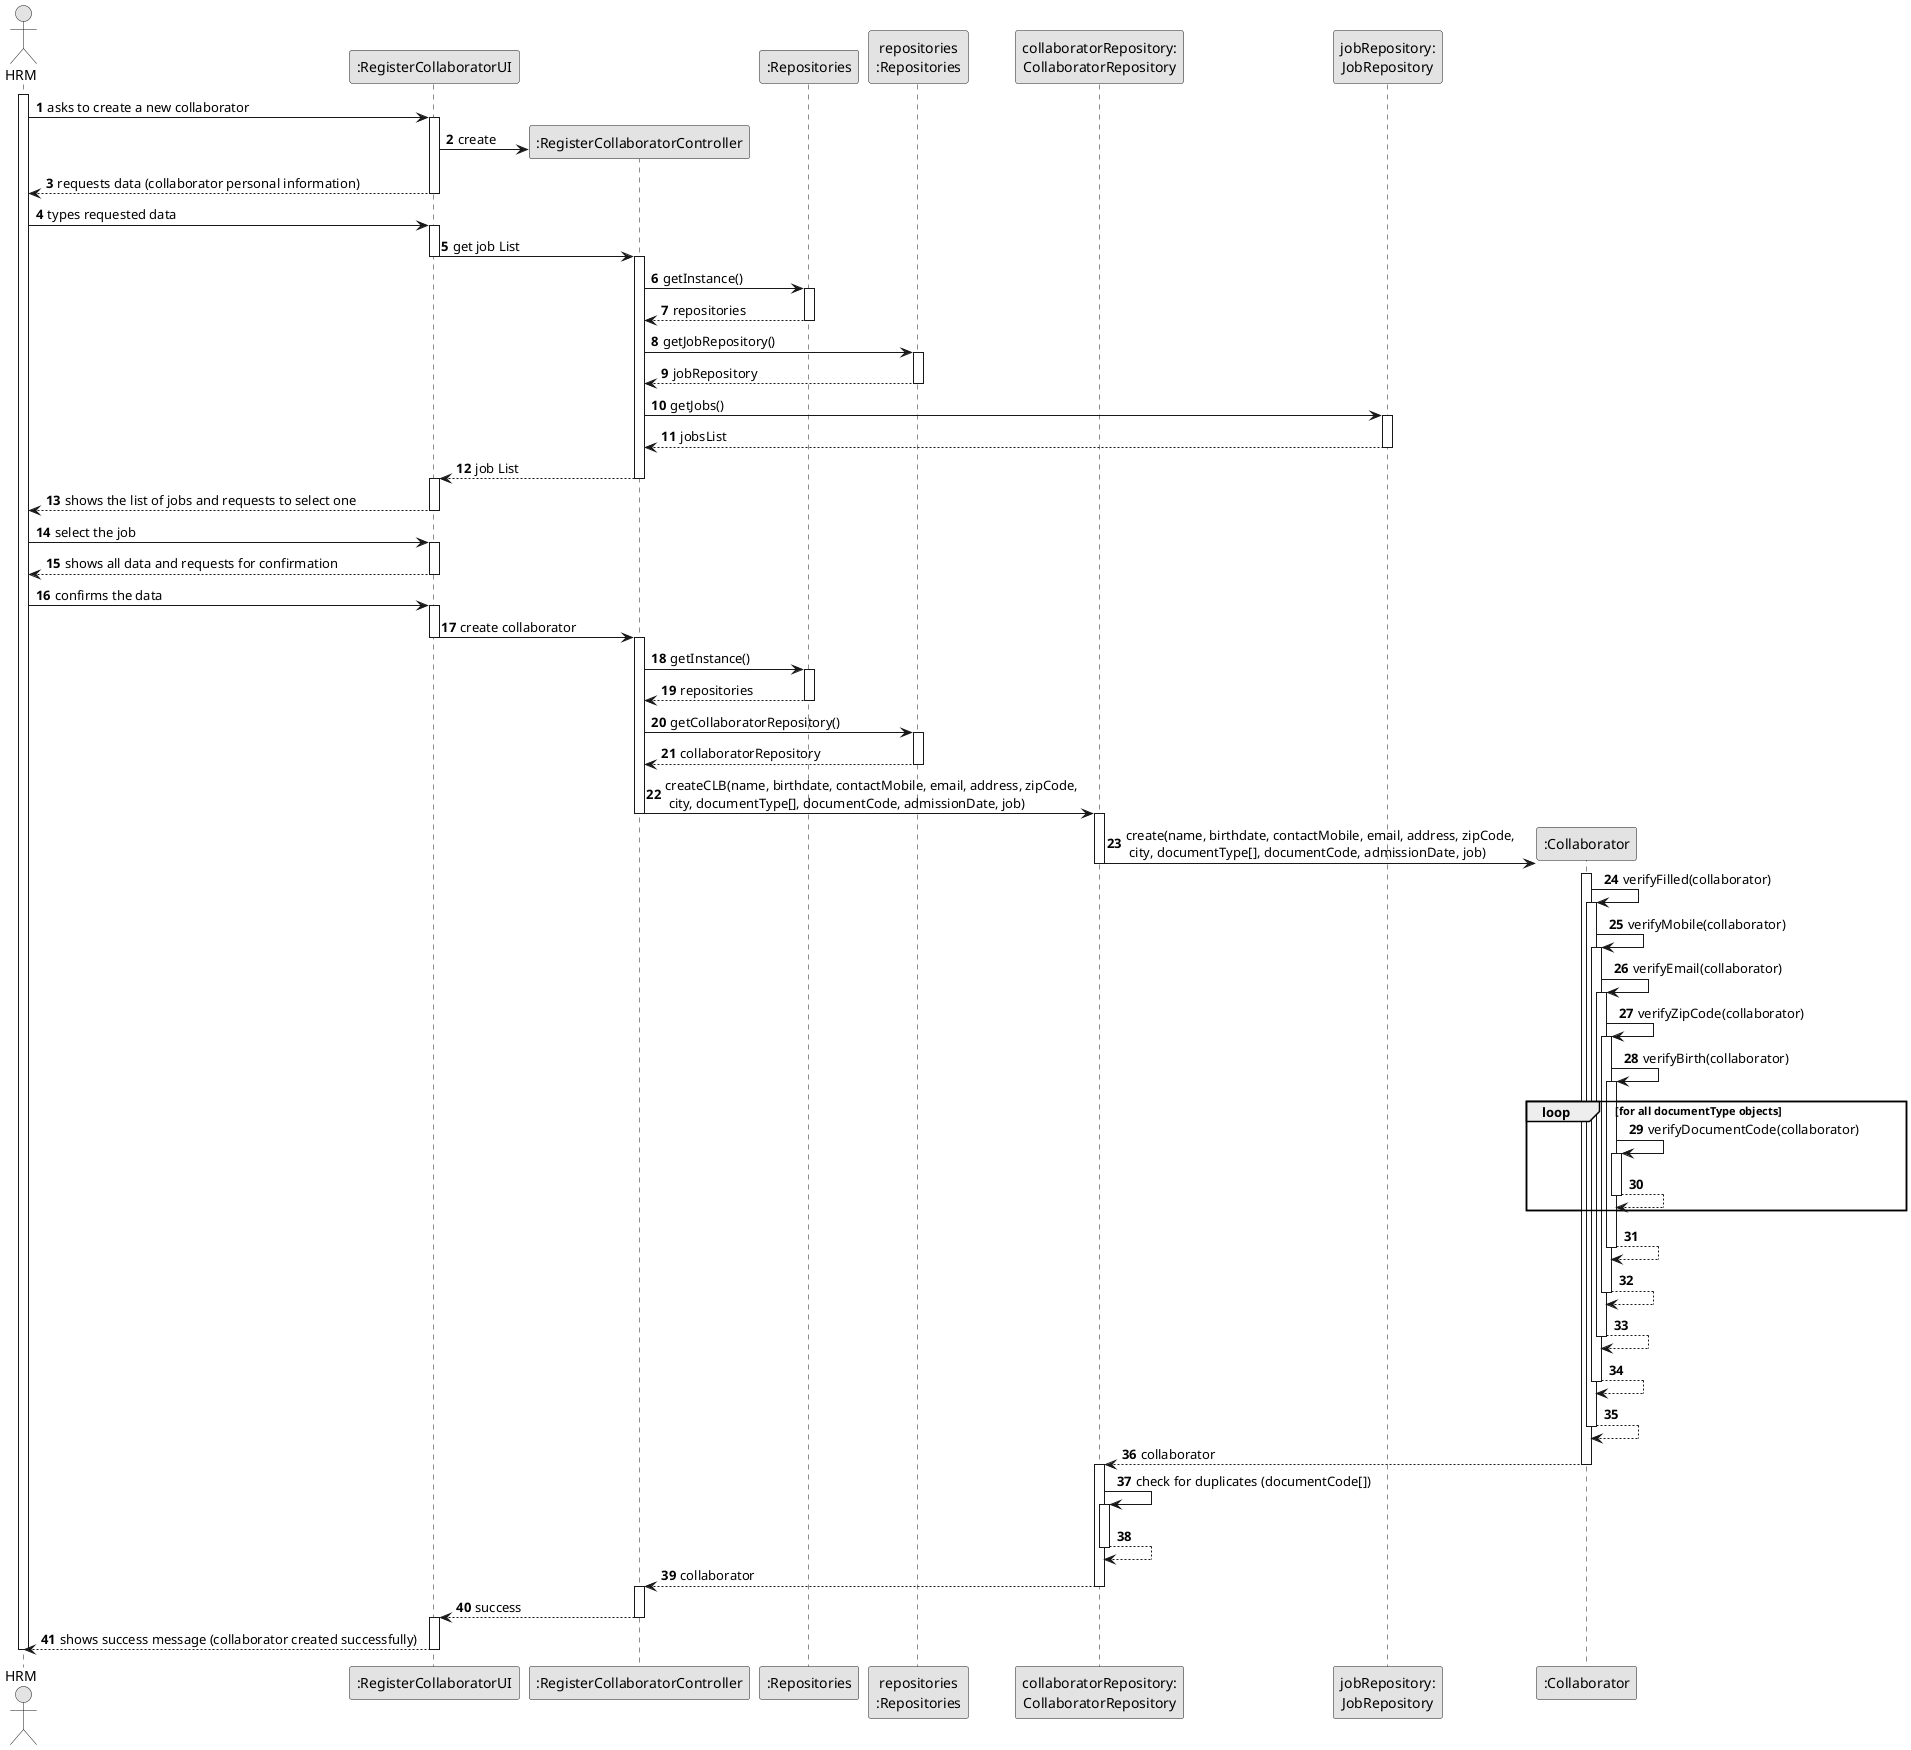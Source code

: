@startuml
skinparam monochrome true
skinparam packageStyle rectangle
skinparam shadowing false

autonumber

actor "HRM" as HRM
participant ":RegisterCollaboratorUI" as UI
participant ":RegisterCollaboratorController" as CTRL
participant ":Repositories" as GlobRepo
participant "repositories\n:Repositories" as PLAT
participant "collaboratorRepository:\nCollaboratorRepository" as CLBREP
participant "jobRepository:\nJobRepository" as jobRepository
participant ":Collaborator" as CLB


activate HRM

HRM -> UI : asks to create a new collaborator
activate UI

UI -> CTRL** : create

UI --> HRM : requests data (collaborator personal information)
deactivate UI

HRM -> UI : types requested data
activate UI

UI -> CTRL: get job List
deactivate UI

activate CTRL
CTRL -> GlobRepo : getInstance()
activate GlobRepo
GlobRepo --> CTRL : repositories
deactivate GlobRepo
CTRL -> PLAT : getJobRepository()
activate PLAT
PLAT -->  CTRL: jobRepository
deactivate PLAT
CTRL -> jobRepository : getJobs()
activate jobRepository
jobRepository --> CTRL : jobsList
deactivate jobRepository
CTRL -->UI : job List
deactivate CTRL
activate UI

UI --> HRM : shows the list of jobs and requests to select one
deactivate UI


HRM -> UI : select the job
activate UI

UI --> HRM: shows all data and requests for confirmation
deactivate UI

HRM -> UI: confirms the data
activate UI

UI -> CTRL : create collaborator

deactivate UI
activate CTRL

CTRL -> GlobRepo : getInstance()
activate GlobRepo
GlobRepo --> CTRL : repositories
deactivate GlobRepo
CTRL -> PLAT : getCollaboratorRepository()
activate PLAT
PLAT -->  CTRL: collaboratorRepository
deactivate PLAT

CTRL -> CLBREP : createCLB(name, birthdate, contactMobile, email, address, zipCode,\n city, documentType[], documentCode, admissionDate, job)
deactivate CTRL

activate CLBREP
CLBREP->CLB** : create(name, birthdate, contactMobile, email, address, zipCode,\n city, documentType[], documentCode, admissionDate, job)
deactivate CLBREP
activate CLB
CLB -> CLB : verifyFilled(collaborator)
activate CLB
CLB -> CLB : verifyMobile(collaborator)
activate CLB
CLB -> CLB : verifyEmail(collaborator)
activate CLB
CLB -> CLB : verifyZipCode(collaborator)
activate CLB
CLB -> CLB : verifyBirth(collaborator)
activate CLB

loop for all documentType objects
CLB -> CLB : verifyDocumentCode(collaborator)
activate CLB
CLB --> CLB
deactivate CLB
end loop

CLB --> CLB
deactivate CLB
CLB --> CLB
deactivate CLB
CLB --> CLB
deactivate CLB
CLB --> CLB
deactivate CLB
CLB --> CLB
deactivate CLB

CLB -->CLBREP : collaborator
deactivate CLB
activate CLBREP

CLBREP -> CLBREP : check for duplicates (documentCode[])
activate CLBREP
CLBREP --> CLBREP
deactivate CLBREP
CLBREP --> CTRL : collaborator
deactivate CLBREP
activate CTRL



CTRL --> UI : success
deactivate CTRL
activate UI
UI --> HRM : shows success message (collaborator created successfully)
deactivate UI
deactivate HRM
@enduml
